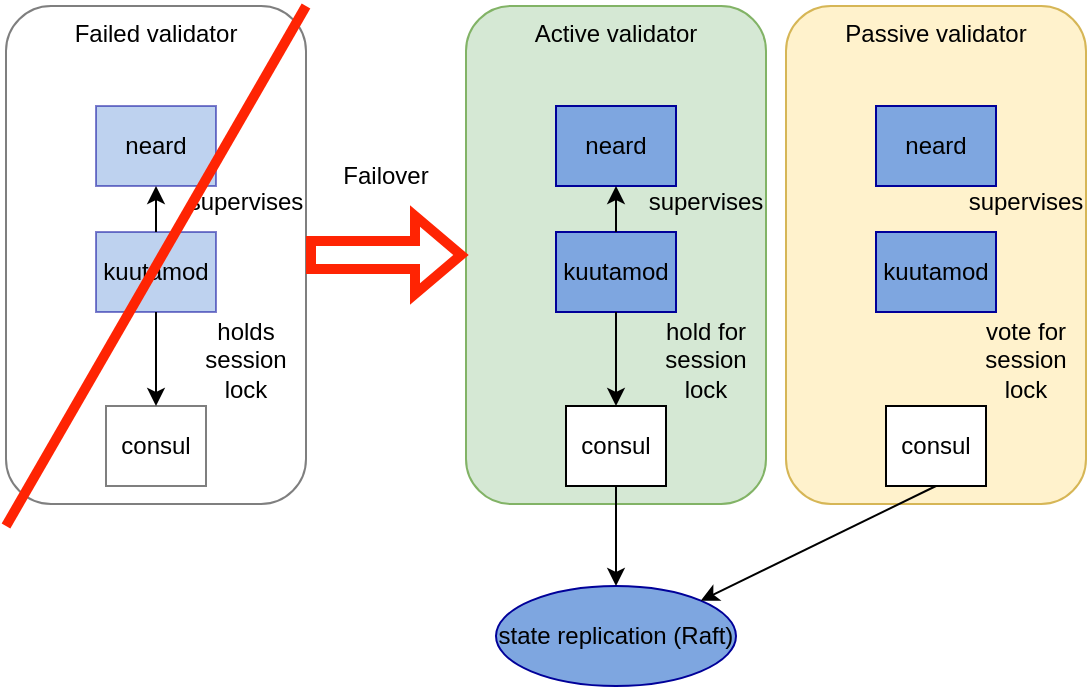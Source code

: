 <mxfile version="20.0.4" type="device"><diagram id="UNz2Zc74tjYCbPoqR5BD" name="Page-1"><mxGraphModel dx="818" dy="612" grid="1" gridSize="10" guides="1" tooltips="1" connect="1" arrows="1" fold="1" page="1" pageScale="1" pageWidth="850" pageHeight="1100" math="0" shadow="0"><root><mxCell id="0"/><mxCell id="1" parent="0"/><mxCell id="aDdlfhDbfCe6KnAUiW1w-5" value="Failed validator" style="rounded=1;whiteSpace=wrap;html=1;verticalAlign=top;opacity=50;" parent="1" vertex="1"><mxGeometry x="20" y="20" width="150" height="249" as="geometry"/></mxCell><mxCell id="dsceiqcpTRimamaItmek-2" value="Active validator" style="rounded=1;whiteSpace=wrap;html=1;fillColor=#d5e8d4;strokeColor=#82b366;verticalAlign=top;" parent="1" vertex="1"><mxGeometry x="250" y="20" width="150" height="249" as="geometry"/></mxCell><mxCell id="dsceiqcpTRimamaItmek-4" value="consul" style="rounded=0;whiteSpace=wrap;html=1;opacity=50;" parent="1" vertex="1"><mxGeometry x="70" y="220" width="50" height="40" as="geometry"/></mxCell><mxCell id="dsceiqcpTRimamaItmek-5" value="consul" style="rounded=0;whiteSpace=wrap;html=1;" parent="1" vertex="1"><mxGeometry x="300" y="220" width="50" height="40" as="geometry"/></mxCell><mxCell id="dsceiqcpTRimamaItmek-12" value="state replication (Raft)" style="ellipse;whiteSpace=wrap;html=1;strokeColor=#000099;fillColor=#7EA6E0;" parent="1" vertex="1"><mxGeometry x="265" y="310" width="120" height="50" as="geometry"/></mxCell><mxCell id="dsceiqcpTRimamaItmek-13" value="" style="endArrow=classic;html=1;rounded=0;exitX=0.5;exitY=1;exitDx=0;exitDy=0;" parent="1" source="dsceiqcpTRimamaItmek-5" target="dsceiqcpTRimamaItmek-12" edge="1"><mxGeometry width="50" height="50" relative="1" as="geometry"><mxPoint x="160" y="440" as="sourcePoint"/><mxPoint x="210" y="390" as="targetPoint"/></mxGeometry></mxCell><mxCell id="dsceiqcpTRimamaItmek-20" value="kuutamod" style="rounded=0;whiteSpace=wrap;html=1;strokeColor=#000099;fillColor=#7EA6E0;" parent="1" vertex="1"><mxGeometry x="295" y="133" width="60" height="40" as="geometry"/></mxCell><mxCell id="dsceiqcpTRimamaItmek-21" value="neard" style="rounded=0;whiteSpace=wrap;html=1;strokeColor=#000099;fillColor=#7EA6E0;" parent="1" vertex="1"><mxGeometry x="295" y="70" width="60" height="40" as="geometry"/></mxCell><mxCell id="dsceiqcpTRimamaItmek-25" value="" style="endArrow=classic;html=1;rounded=0;exitX=0.5;exitY=0;exitDx=0;exitDy=0;" parent="1" source="dsceiqcpTRimamaItmek-20" target="dsceiqcpTRimamaItmek-21" edge="1"><mxGeometry width="50" height="50" relative="1" as="geometry"><mxPoint x="200" y="180" as="sourcePoint"/><mxPoint x="250" y="130" as="targetPoint"/></mxGeometry></mxCell><mxCell id="dsceiqcpTRimamaItmek-30" value="kuutamod" style="rounded=0;whiteSpace=wrap;html=1;strokeColor=#000099;fillColor=#7EA6E0;opacity=50;" parent="1" vertex="1"><mxGeometry x="65" y="133" width="60" height="40" as="geometry"/></mxCell><mxCell id="dsceiqcpTRimamaItmek-31" value="neard" style="rounded=0;whiteSpace=wrap;html=1;strokeColor=#000099;fillColor=#7EA6E0;opacity=50;" parent="1" vertex="1"><mxGeometry x="65" y="70" width="60" height="40" as="geometry"/></mxCell><mxCell id="dsceiqcpTRimamaItmek-32" value="" style="endArrow=classic;html=1;rounded=0;exitX=0.5;exitY=0;exitDx=0;exitDy=0;entryX=0.5;entryY=1;entryDx=0;entryDy=0;" parent="1" source="dsceiqcpTRimamaItmek-30" target="dsceiqcpTRimamaItmek-31" edge="1"><mxGeometry width="50" height="50" relative="1" as="geometry"><mxPoint x="85" y="160" as="sourcePoint"/><mxPoint x="135" y="110" as="targetPoint"/></mxGeometry></mxCell><mxCell id="dsceiqcpTRimamaItmek-33" value="supervises" style="text;html=1;strokeColor=none;fillColor=none;align=center;verticalAlign=middle;whiteSpace=wrap;rounded=0;opacity=50;" parent="1" vertex="1"><mxGeometry x="110" y="103" width="60" height="30" as="geometry"/></mxCell><mxCell id="dsceiqcpTRimamaItmek-34" value="supervises" style="text;html=1;strokeColor=none;fillColor=none;align=center;verticalAlign=middle;whiteSpace=wrap;rounded=0;" parent="1" vertex="1"><mxGeometry x="340" y="103" width="60" height="30" as="geometry"/></mxCell><mxCell id="dsceiqcpTRimamaItmek-36" value="" style="endArrow=classic;html=1;rounded=0;exitX=0.5;exitY=1;exitDx=0;exitDy=0;entryX=0.5;entryY=0;entryDx=0;entryDy=0;" parent="1" source="dsceiqcpTRimamaItmek-30" target="dsceiqcpTRimamaItmek-4" edge="1"><mxGeometry width="50" height="50" relative="1" as="geometry"><mxPoint x="310" y="200" as="sourcePoint"/><mxPoint x="360" y="150" as="targetPoint"/></mxGeometry></mxCell><mxCell id="dsceiqcpTRimamaItmek-37" value="holds session lock" style="text;html=1;strokeColor=none;fillColor=none;align=center;verticalAlign=middle;whiteSpace=wrap;rounded=0;opacity=50;" parent="1" vertex="1"><mxGeometry x="110" y="173" width="60" height="47" as="geometry"/></mxCell><mxCell id="dsceiqcpTRimamaItmek-38" value="hold for session lock" style="text;html=1;strokeColor=none;fillColor=none;align=center;verticalAlign=middle;whiteSpace=wrap;rounded=0;" parent="1" vertex="1"><mxGeometry x="340" y="173" width="60" height="47" as="geometry"/></mxCell><mxCell id="dsceiqcpTRimamaItmek-39" value="" style="endArrow=classic;html=1;rounded=0;exitX=0.5;exitY=1;exitDx=0;exitDy=0;entryX=0.5;entryY=0;entryDx=0;entryDy=0;" parent="1" source="dsceiqcpTRimamaItmek-20" target="dsceiqcpTRimamaItmek-5" edge="1"><mxGeometry width="50" height="50" relative="1" as="geometry"><mxPoint x="145" y="183" as="sourcePoint"/><mxPoint x="145" y="230" as="targetPoint"/></mxGeometry></mxCell><mxCell id="TKNoMAr9k4fB3S70uQTB-1" value="" style="endArrow=none;html=1;rounded=0;entryX=1;entryY=0;entryDx=0;entryDy=0;strokeColor=#FF2403;strokeWidth=5;" parent="1" target="aDdlfhDbfCe6KnAUiW1w-5" edge="1"><mxGeometry width="50" height="50" relative="1" as="geometry"><mxPoint x="20" y="280" as="sourcePoint"/><mxPoint x="430" y="220" as="targetPoint"/></mxGeometry></mxCell><mxCell id="TKNoMAr9k4fB3S70uQTB-3" value="" style="shape=flexArrow;endArrow=classic;html=1;rounded=0;strokeColor=#FF2403;strokeWidth=5;" parent="1" source="aDdlfhDbfCe6KnAUiW1w-5" target="dsceiqcpTRimamaItmek-2" edge="1"><mxGeometry width="50" height="50" relative="1" as="geometry"><mxPoint x="120" y="300" as="sourcePoint"/><mxPoint x="430" y="220" as="targetPoint"/></mxGeometry></mxCell><mxCell id="TKNoMAr9k4fB3S70uQTB-4" value="Failover" style="text;html=1;strokeColor=none;fillColor=none;align=center;verticalAlign=middle;whiteSpace=wrap;rounded=0;opacity=50;" parent="1" vertex="1"><mxGeometry x="180" y="90" width="60" height="30" as="geometry"/></mxCell><mxCell id="5AbKW-KXBy2dcdTKZAx7-1" value="Passive validator" style="rounded=1;whiteSpace=wrap;html=1;fillColor=#fff2cc;strokeColor=#d6b656;verticalAlign=top;" vertex="1" parent="1"><mxGeometry x="410" y="20" width="150" height="249" as="geometry"/></mxCell><mxCell id="5AbKW-KXBy2dcdTKZAx7-2" value="consul" style="rounded=0;whiteSpace=wrap;html=1;" vertex="1" parent="1"><mxGeometry x="460" y="220" width="50" height="40" as="geometry"/></mxCell><mxCell id="5AbKW-KXBy2dcdTKZAx7-3" value="" style="endArrow=classic;html=1;rounded=0;entryX=1;entryY=0;entryDx=0;entryDy=0;exitX=0.5;exitY=1;exitDx=0;exitDy=0;" edge="1" parent="1" source="5AbKW-KXBy2dcdTKZAx7-2" target="dsceiqcpTRimamaItmek-12"><mxGeometry width="50" height="50" relative="1" as="geometry"><mxPoint x="490" y="350" as="sourcePoint"/><mxPoint x="327.426" y="317.322" as="targetPoint"/></mxGeometry></mxCell><mxCell id="5AbKW-KXBy2dcdTKZAx7-4" value="kuutamod" style="rounded=0;whiteSpace=wrap;html=1;strokeColor=#000099;fillColor=#7EA6E0;" vertex="1" parent="1"><mxGeometry x="455" y="133" width="60" height="40" as="geometry"/></mxCell><mxCell id="5AbKW-KXBy2dcdTKZAx7-5" value="neard" style="rounded=0;whiteSpace=wrap;html=1;strokeColor=#000099;fillColor=#7EA6E0;" vertex="1" parent="1"><mxGeometry x="455" y="70" width="60" height="40" as="geometry"/></mxCell><mxCell id="5AbKW-KXBy2dcdTKZAx7-6" value="supervises" style="text;html=1;strokeColor=none;fillColor=none;align=center;verticalAlign=middle;whiteSpace=wrap;rounded=0;" vertex="1" parent="1"><mxGeometry x="500" y="103" width="60" height="30" as="geometry"/></mxCell><mxCell id="5AbKW-KXBy2dcdTKZAx7-7" value="vote for session lock" style="text;html=1;strokeColor=none;fillColor=none;align=center;verticalAlign=middle;whiteSpace=wrap;rounded=0;" vertex="1" parent="1"><mxGeometry x="500" y="173" width="60" height="47" as="geometry"/></mxCell></root></mxGraphModel></diagram></mxfile>